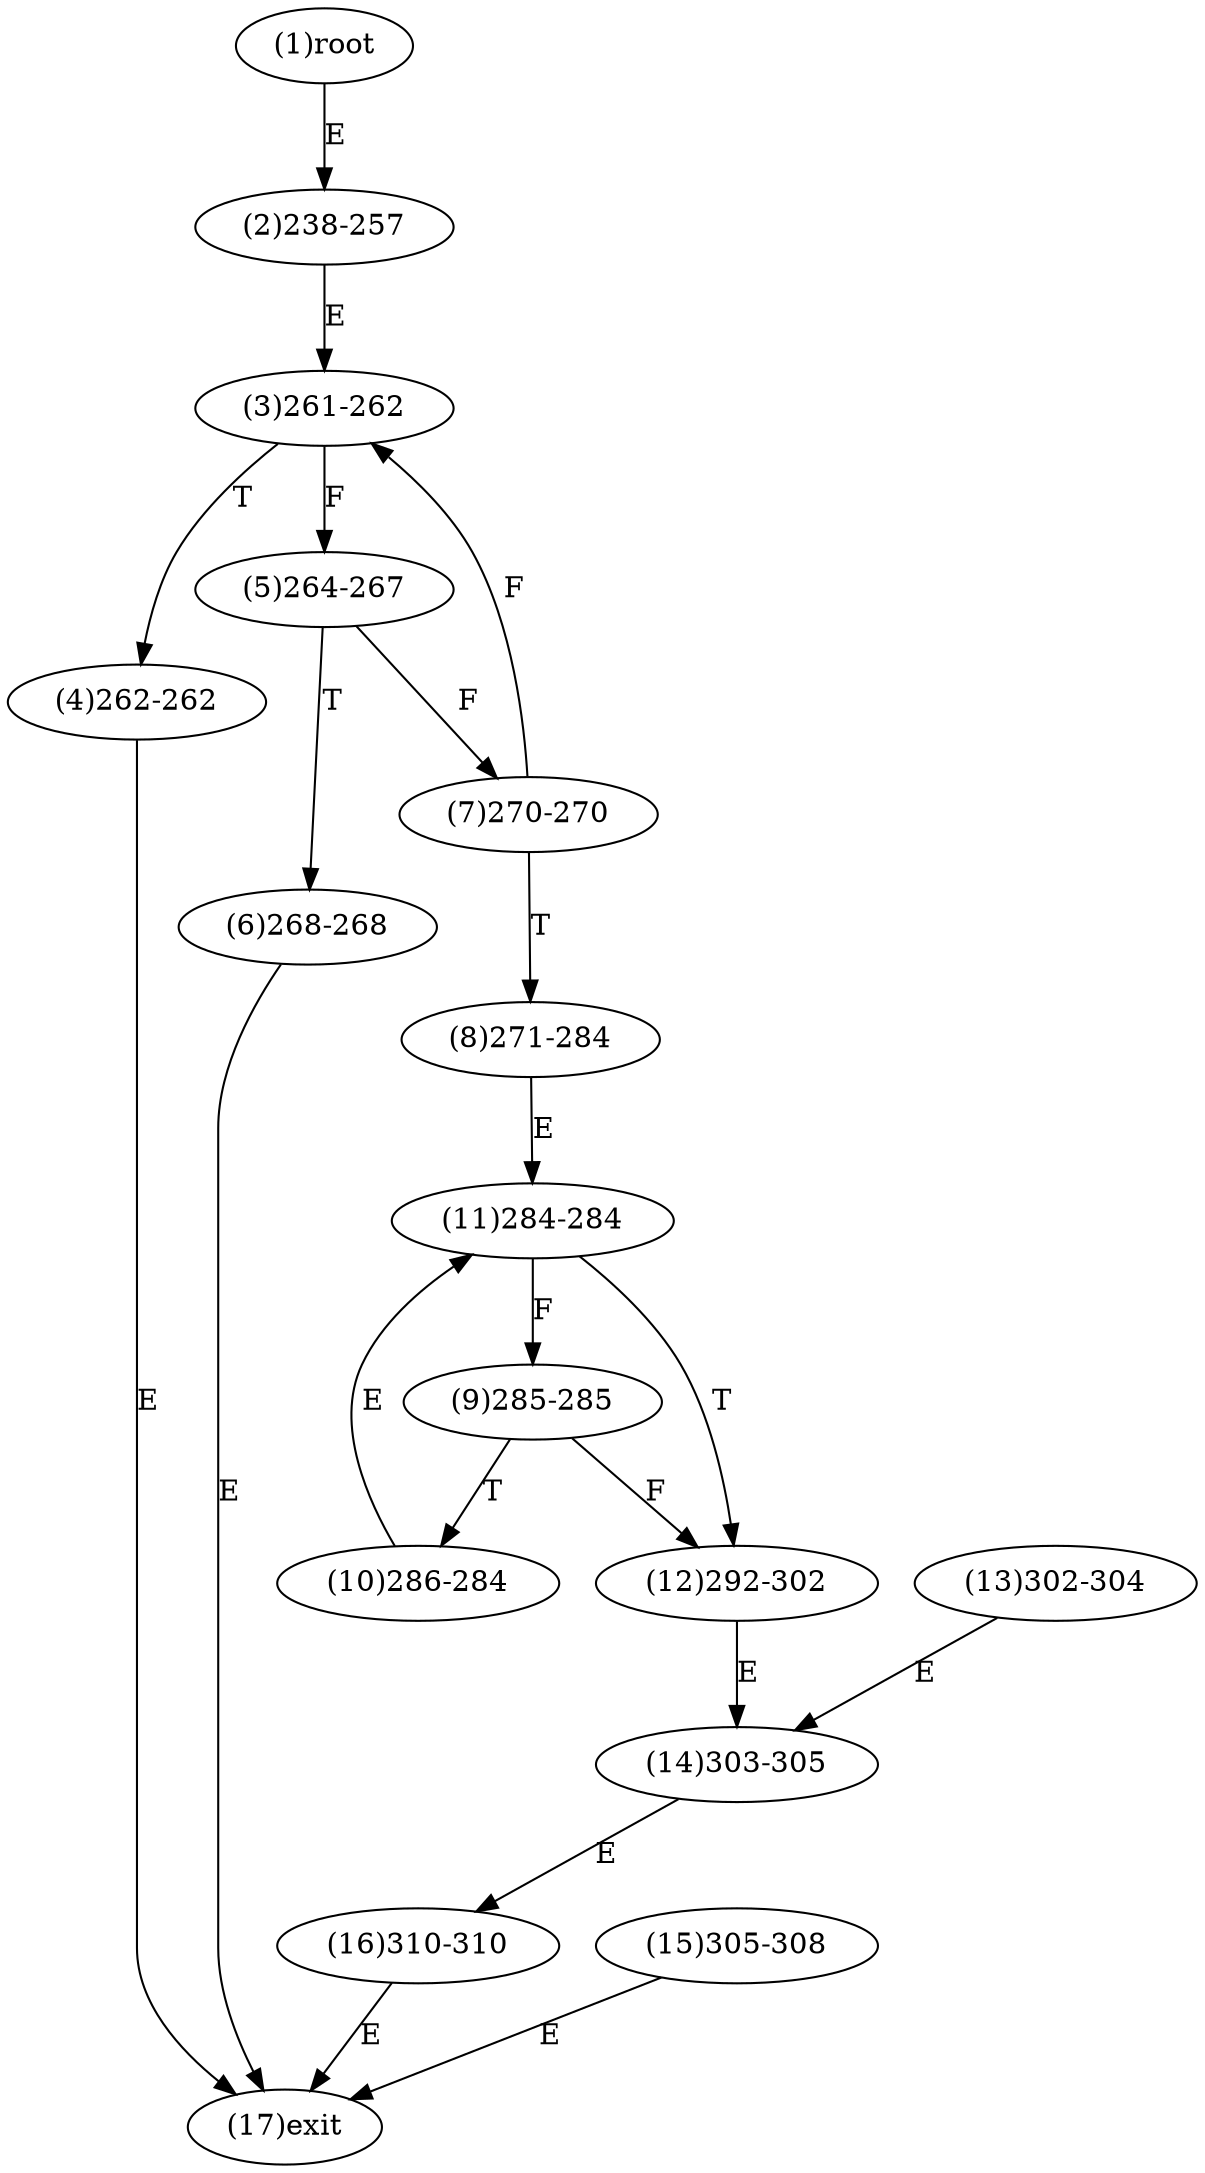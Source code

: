 digraph "" { 
1[ label="(1)root"];
2[ label="(2)238-257"];
3[ label="(3)261-262"];
4[ label="(4)262-262"];
5[ label="(5)264-267"];
6[ label="(6)268-268"];
7[ label="(7)270-270"];
8[ label="(8)271-284"];
9[ label="(9)285-285"];
10[ label="(10)286-284"];
11[ label="(11)284-284"];
12[ label="(12)292-302"];
13[ label="(13)302-304"];
14[ label="(14)303-305"];
15[ label="(15)305-308"];
17[ label="(17)exit"];
16[ label="(16)310-310"];
1->2[ label="E"];
2->3[ label="E"];
3->5[ label="F"];
3->4[ label="T"];
4->17[ label="E"];
5->7[ label="F"];
5->6[ label="T"];
6->17[ label="E"];
7->3[ label="F"];
7->8[ label="T"];
8->11[ label="E"];
9->12[ label="F"];
9->10[ label="T"];
10->11[ label="E"];
11->9[ label="F"];
11->12[ label="T"];
12->14[ label="E"];
13->14[ label="E"];
14->16[ label="E"];
15->17[ label="E"];
16->17[ label="E"];
}